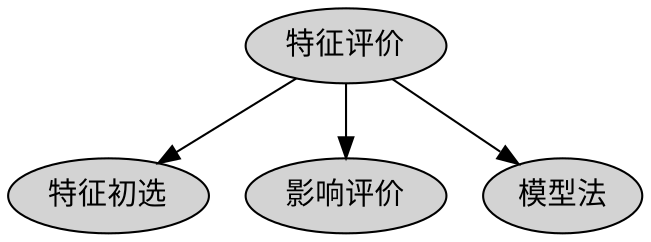 digraph featureEvaluation {
	node [fontname="LXGW WenKai" shape=ellipse style=filled]
	a [label="特征评价"]
	b [label="特征初选"]
	c [label="影响评价"]
	d [label="模型法"]
	a -> b
	a -> c
	a -> d
}
